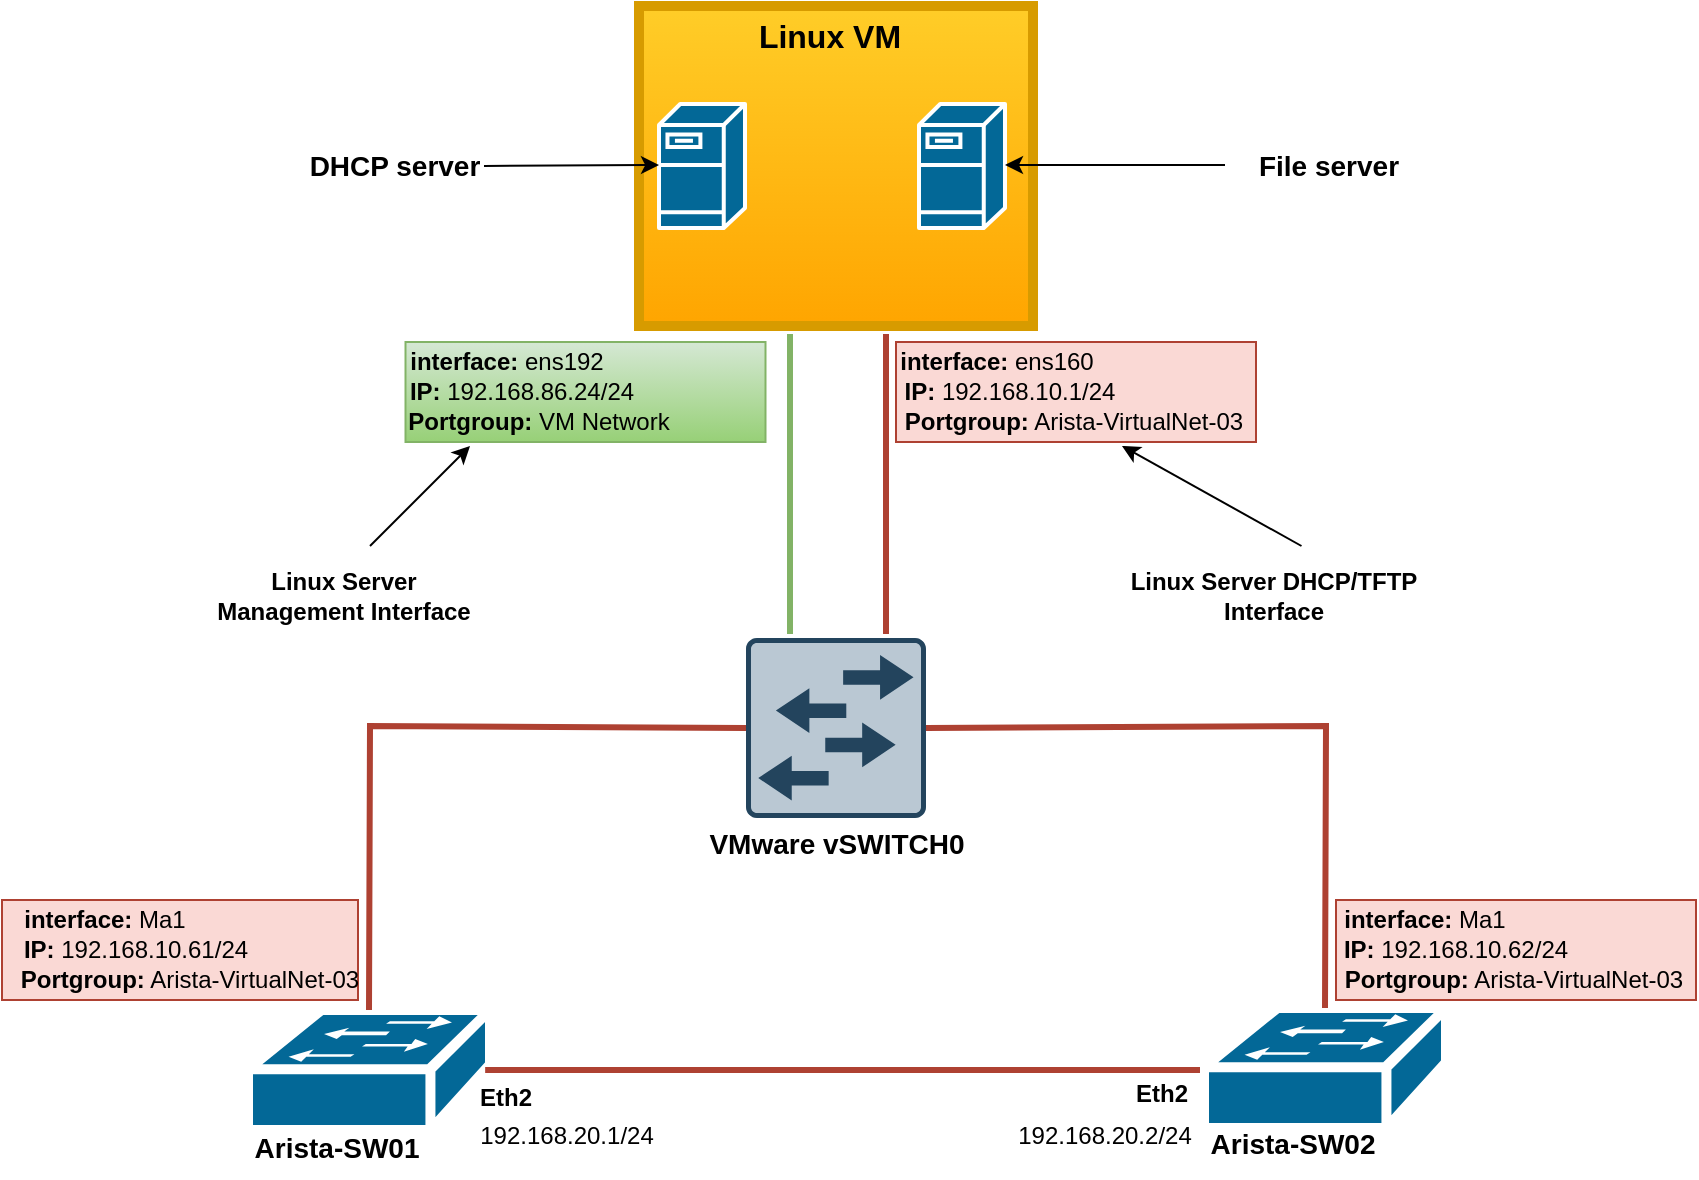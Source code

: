 <mxfile version="22.1.16" type="github">
  <diagram name="Page-1" id="9DRgU3y03HpOURzVbDyi">
    <mxGraphModel dx="854" dy="882" grid="1" gridSize="10" guides="1" tooltips="1" connect="1" arrows="1" fold="1" page="1" pageScale="1" pageWidth="850" pageHeight="1100" math="0" shadow="0">
      <root>
        <mxCell id="0" />
        <mxCell id="1" parent="0" />
        <mxCell id="HtBwGj3hURQWVsLVLvMj-8" value="" style="rounded=0;whiteSpace=wrap;html=1;fillColor=#fad9d5;strokeColor=#ae4132;" vertex="1" parent="1">
          <mxGeometry x="447" y="288" width="180" height="50" as="geometry" />
        </mxCell>
        <mxCell id="CiJ1i-YsuGAtSJoDgXCd-7" value="" style="rounded=0;whiteSpace=wrap;html=1;fillColor=#ffcd28;strokeColor=#d79b00;gradientColor=#ffa500;strokeWidth=5;" parent="1" vertex="1">
          <mxGeometry x="318.5" y="120" width="197" height="160" as="geometry" />
        </mxCell>
        <mxCell id="CiJ1i-YsuGAtSJoDgXCd-1" value="" style="shape=mxgraph.cisco.switches.workgroup_switch;sketch=0;html=1;pointerEvents=1;dashed=0;fillColor=#036897;strokeColor=#ffffff;strokeWidth=5;verticalLabelPosition=bottom;verticalAlign=top;align=center;outlineConnect=0;" parent="1" vertex="1">
          <mxGeometry x="123" y="622" width="121" height="60" as="geometry" />
        </mxCell>
        <mxCell id="CiJ1i-YsuGAtSJoDgXCd-2" value="" style="shape=mxgraph.cisco.switches.workgroup_switch;sketch=0;html=1;pointerEvents=1;dashed=0;fillColor=#036897;strokeColor=#ffffff;strokeWidth=5;verticalLabelPosition=bottom;verticalAlign=top;align=center;outlineConnect=0;" parent="1" vertex="1">
          <mxGeometry x="601" y="621" width="121" height="60" as="geometry" />
        </mxCell>
        <mxCell id="CiJ1i-YsuGAtSJoDgXCd-4" value="" style="shape=mxgraph.cisco.servers.fileserver;sketch=0;html=1;pointerEvents=1;dashed=0;fillColor=#036897;strokeColor=#ffffff;strokeWidth=2;verticalLabelPosition=bottom;verticalAlign=top;align=center;outlineConnect=0;" parent="1" vertex="1">
          <mxGeometry x="458.5" y="169" width="43" height="62" as="geometry" />
        </mxCell>
        <mxCell id="CiJ1i-YsuGAtSJoDgXCd-6" value="" style="shape=mxgraph.cisco.servers.fileserver;sketch=0;html=1;pointerEvents=1;dashed=0;fillColor=#036897;strokeColor=#ffffff;strokeWidth=2;verticalLabelPosition=bottom;verticalAlign=top;align=center;outlineConnect=0;" parent="1" vertex="1">
          <mxGeometry x="328.5" y="169" width="43" height="62" as="geometry" />
        </mxCell>
        <mxCell id="CiJ1i-YsuGAtSJoDgXCd-10" value="" style="sketch=0;points=[[0.015,0.015,0],[0.985,0.015,0],[0.985,0.985,0],[0.015,0.985,0],[0.25,0,0],[0.5,0,0],[0.75,0,0],[1,0.25,0],[1,0.5,0],[1,0.75,0],[0.75,1,0],[0.5,1,0],[0.25,1,0],[0,0.75,0],[0,0.5,0],[0,0.25,0]];verticalLabelPosition=bottom;html=1;verticalAlign=top;aspect=fixed;align=center;pointerEvents=1;shape=mxgraph.cisco19.rect;prIcon=workgroup_switch;fillColor=#bac8d3;strokeColor=#23445d;strokeWidth=5;" parent="1" vertex="1">
          <mxGeometry x="372" y="436" width="90" height="90" as="geometry" />
        </mxCell>
        <mxCell id="zeqbED41Bp9Iw7lIOBef-1" value="&lt;b&gt;&lt;font style=&quot;font-size: 14px;&quot;&gt;Arista-SW01&lt;/font&gt;&lt;/b&gt;" style="text;strokeColor=none;align=center;fillColor=none;html=1;verticalAlign=middle;whiteSpace=wrap;rounded=0;" parent="1" vertex="1">
          <mxGeometry x="123" y="676" width="89" height="30" as="geometry" />
        </mxCell>
        <mxCell id="zeqbED41Bp9Iw7lIOBef-2" value="&lt;b&gt;&lt;font style=&quot;font-size: 14px;&quot;&gt;Arista-SW02&lt;/font&gt;&lt;/b&gt;" style="text;strokeColor=none;align=center;fillColor=none;html=1;verticalAlign=middle;whiteSpace=wrap;rounded=0;" parent="1" vertex="1">
          <mxGeometry x="601" y="674" width="89" height="30" as="geometry" />
        </mxCell>
        <mxCell id="zeqbED41Bp9Iw7lIOBef-3" value="&lt;b style=&quot;font-size: 14px;&quot;&gt;VMware vSWITCH0&lt;br&gt;&lt;/b&gt;" style="text;strokeColor=none;align=center;fillColor=none;html=1;verticalAlign=middle;whiteSpace=wrap;rounded=0;" parent="1" vertex="1">
          <mxGeometry x="331.75" y="528" width="170.5" height="22" as="geometry" />
        </mxCell>
        <mxCell id="zeqbED41Bp9Iw7lIOBef-4" value="" style="edgeStyle=none;orthogonalLoop=1;jettySize=auto;html=1;rounded=0;exitX=1;exitY=0.5;exitDx=0;exitDy=0;" parent="1" source="zeqbED41Bp9Iw7lIOBef-5" edge="1">
          <mxGeometry width="80" relative="1" as="geometry">
            <mxPoint x="248.5" y="199.5" as="sourcePoint" />
            <mxPoint x="328.5" y="199.5" as="targetPoint" />
            <Array as="points" />
          </mxGeometry>
        </mxCell>
        <mxCell id="zeqbED41Bp9Iw7lIOBef-5" value="&lt;b&gt;&lt;font style=&quot;font-size: 14px;&quot;&gt;DHCP server&lt;/font&gt;&lt;/b&gt;" style="text;strokeColor=none;align=center;fillColor=none;html=1;verticalAlign=middle;whiteSpace=wrap;rounded=0;" parent="1" vertex="1">
          <mxGeometry x="152" y="185" width="89" height="30" as="geometry" />
        </mxCell>
        <mxCell id="zeqbED41Bp9Iw7lIOBef-6" value="&lt;b&gt;&lt;font style=&quot;font-size: 14px;&quot;&gt;File server&lt;/font&gt;&lt;/b&gt;" style="text;strokeColor=none;align=center;fillColor=none;html=1;verticalAlign=middle;whiteSpace=wrap;rounded=0;" parent="1" vertex="1">
          <mxGeometry x="619" y="185" width="89" height="30" as="geometry" />
        </mxCell>
        <mxCell id="zeqbED41Bp9Iw7lIOBef-7" value="" style="edgeStyle=none;orthogonalLoop=1;jettySize=auto;html=1;rounded=0;" parent="1" edge="1">
          <mxGeometry width="80" relative="1" as="geometry">
            <mxPoint x="611.5" y="199.5" as="sourcePoint" />
            <mxPoint x="501.5" y="199.5" as="targetPoint" />
            <Array as="points" />
          </mxGeometry>
        </mxCell>
        <mxCell id="zeqbED41Bp9Iw7lIOBef-8" value="&lt;b&gt;&lt;font style=&quot;font-size: 16px;&quot;&gt;Linux VM&lt;/font&gt;&lt;/b&gt;" style="text;strokeColor=none;align=center;fillColor=none;html=1;verticalAlign=middle;whiteSpace=wrap;rounded=0;" parent="1" vertex="1">
          <mxGeometry x="369" y="120" width="90" height="30" as="geometry" />
        </mxCell>
        <mxCell id="zeqbED41Bp9Iw7lIOBef-9" value="&lt;b&gt;interface:&lt;/b&gt; ens160" style="text;strokeColor=none;align=center;fillColor=none;html=1;verticalAlign=middle;whiteSpace=wrap;rounded=0;" parent="1" vertex="1">
          <mxGeometry x="448" y="288" width="99" height="20" as="geometry" />
        </mxCell>
        <mxCell id="zeqbED41Bp9Iw7lIOBef-12" value="&lt;b&gt;IP:&lt;/b&gt; 192.168.10.1/24" style="text;strokeColor=none;align=center;fillColor=none;html=1;verticalAlign=middle;whiteSpace=wrap;rounded=0;" parent="1" vertex="1">
          <mxGeometry x="447" y="298" width="114.25" height="30" as="geometry" />
        </mxCell>
        <mxCell id="zeqbED41Bp9Iw7lIOBef-15" value="&lt;b&gt;Eth2&lt;/b&gt;" style="text;strokeColor=none;align=center;fillColor=none;html=1;verticalAlign=middle;whiteSpace=wrap;rounded=0;" parent="1" vertex="1">
          <mxGeometry x="232.25" y="656" width="40" height="20" as="geometry" />
        </mxCell>
        <mxCell id="zeqbED41Bp9Iw7lIOBef-19" value="192.168.20.2/24" style="text;strokeColor=none;align=center;fillColor=none;html=1;verticalAlign=middle;whiteSpace=wrap;rounded=0;" parent="1" vertex="1">
          <mxGeometry x="500.5" y="670" width="100.5" height="30" as="geometry" />
        </mxCell>
        <mxCell id="zeqbED41Bp9Iw7lIOBef-20" value="192.168.20.1/24" style="text;strokeColor=none;align=center;fillColor=none;html=1;verticalAlign=middle;whiteSpace=wrap;rounded=0;" parent="1" vertex="1">
          <mxGeometry x="232" y="670" width="100.5" height="30" as="geometry" />
        </mxCell>
        <mxCell id="HtBwGj3hURQWVsLVLvMj-3" value="" style="shape=image;html=1;verticalAlign=top;verticalLabelPosition=bottom;labelBackgroundColor=#ffffff;imageAspect=0;aspect=fixed;image=https://cdn1.iconfinder.com/data/icons/unicons-line-vol-4/24/linux-128.png;imageBackground=none;" vertex="1" parent="1">
          <mxGeometry x="346" y="150" width="130" height="130" as="geometry" />
        </mxCell>
        <mxCell id="HtBwGj3hURQWVsLVLvMj-9" value="&lt;b&gt;Portgroup:&lt;/b&gt; Arista-VirtualNet-03" style="text;strokeColor=none;align=center;fillColor=none;html=1;verticalAlign=middle;whiteSpace=wrap;rounded=0;" vertex="1" parent="1">
          <mxGeometry x="446" y="318" width="180" height="20" as="geometry" />
        </mxCell>
        <mxCell id="HtBwGj3hURQWVsLVLvMj-15" value="" style="rounded=0;whiteSpace=wrap;html=1;fillColor=#d5e8d4;gradientColor=#97d077;strokeColor=#82b366;" vertex="1" parent="1">
          <mxGeometry x="201.75" y="288" width="180" height="50" as="geometry" />
        </mxCell>
        <mxCell id="HtBwGj3hURQWVsLVLvMj-16" value="&lt;b&gt;interface:&lt;/b&gt; ens192" style="text;strokeColor=none;align=center;fillColor=none;html=1;verticalAlign=middle;whiteSpace=wrap;rounded=0;" vertex="1" parent="1">
          <mxGeometry x="202.75" y="288" width="99" height="20" as="geometry" />
        </mxCell>
        <mxCell id="HtBwGj3hURQWVsLVLvMj-17" value="&lt;b&gt;IP:&lt;/b&gt; 192.168.86.24/24" style="text;strokeColor=none;align=center;fillColor=none;html=1;verticalAlign=middle;whiteSpace=wrap;rounded=0;" vertex="1" parent="1">
          <mxGeometry x="199.75" y="298" width="120.25" height="30" as="geometry" />
        </mxCell>
        <mxCell id="HtBwGj3hURQWVsLVLvMj-18" value="&lt;b&gt;Portgroup:&lt;/b&gt;&amp;nbsp;VM Network" style="text;strokeColor=none;align=center;fillColor=none;html=1;verticalAlign=middle;whiteSpace=wrap;rounded=0;" vertex="1" parent="1">
          <mxGeometry x="198.75" y="318" width="138.75" height="20" as="geometry" />
        </mxCell>
        <mxCell id="HtBwGj3hURQWVsLVLvMj-21" value="" style="endArrow=none;html=1;rounded=0;entryX=0.363;entryY=1.016;entryDx=0;entryDy=0;entryPerimeter=0;strokeWidth=3;fillColor=#fad9d5;strokeColor=#ae4132;" edge="1" parent="1">
          <mxGeometry width="50" height="50" relative="1" as="geometry">
            <mxPoint x="442" y="434" as="sourcePoint" />
            <mxPoint x="442" y="284" as="targetPoint" />
          </mxGeometry>
        </mxCell>
        <mxCell id="HtBwGj3hURQWVsLVLvMj-22" value="" style="endArrow=none;html=1;rounded=0;exitX=0.5;exitY=1;exitDx=0;exitDy=0;strokeWidth=3;entryX=0.98;entryY=0.5;entryDx=0;entryDy=0;entryPerimeter=0;fillColor=#fad9d5;strokeColor=#ae4132;" edge="1" parent="1" target="CiJ1i-YsuGAtSJoDgXCd-1">
          <mxGeometry width="50" height="50" relative="1" as="geometry">
            <mxPoint x="599" y="652" as="sourcePoint" />
            <mxPoint x="282" y="770" as="targetPoint" />
          </mxGeometry>
        </mxCell>
        <mxCell id="HtBwGj3hURQWVsLVLvMj-23" value="" style="endArrow=none;html=1;rounded=0;entryX=0;entryY=0.5;entryDx=0;entryDy=0;entryPerimeter=0;exitX=0.5;exitY=0;exitDx=0;exitDy=0;exitPerimeter=0;strokeWidth=3;fillColor=#fad9d5;strokeColor=#ae4132;" edge="1" parent="1" source="CiJ1i-YsuGAtSJoDgXCd-1" target="CiJ1i-YsuGAtSJoDgXCd-10">
          <mxGeometry width="50" height="50" relative="1" as="geometry">
            <mxPoint x="392" y="838" as="sourcePoint" />
            <mxPoint x="393" y="682" as="targetPoint" />
            <Array as="points">
              <mxPoint x="184" y="480" />
            </Array>
          </mxGeometry>
        </mxCell>
        <mxCell id="HtBwGj3hURQWVsLVLvMj-24" value="" style="endArrow=none;html=1;rounded=0;entryX=0.5;entryY=0;entryDx=0;entryDy=0;entryPerimeter=0;exitX=1;exitY=0.5;exitDx=0;exitDy=0;exitPerimeter=0;strokeWidth=3;fillColor=#fad9d5;strokeColor=#ae4132;" edge="1" parent="1" source="CiJ1i-YsuGAtSJoDgXCd-10" target="CiJ1i-YsuGAtSJoDgXCd-2">
          <mxGeometry width="50" height="50" relative="1" as="geometry">
            <mxPoint x="472" y="466" as="sourcePoint" />
            <mxPoint x="473" y="310" as="targetPoint" />
            <Array as="points">
              <mxPoint x="662" y="480" />
            </Array>
          </mxGeometry>
        </mxCell>
        <mxCell id="HtBwGj3hURQWVsLVLvMj-25" value="" style="endArrow=none;html=1;rounded=0;entryX=0.363;entryY=1.016;entryDx=0;entryDy=0;entryPerimeter=0;strokeWidth=3;fillColor=#d5e8d4;gradientColor=#97d077;strokeColor=#82b366;" edge="1" parent="1">
          <mxGeometry width="50" height="50" relative="1" as="geometry">
            <mxPoint x="394" y="434" as="sourcePoint" />
            <mxPoint x="394" y="284" as="targetPoint" />
          </mxGeometry>
        </mxCell>
        <mxCell id="HtBwGj3hURQWVsLVLvMj-26" value="" style="rounded=0;whiteSpace=wrap;html=1;fillColor=#fad9d5;strokeColor=#ae4132;" vertex="1" parent="1">
          <mxGeometry x="667" y="567" width="180" height="50" as="geometry" />
        </mxCell>
        <mxCell id="HtBwGj3hURQWVsLVLvMj-27" value="&lt;b&gt;interface:&lt;/b&gt;&amp;nbsp;Ma1" style="text;strokeColor=none;align=center;fillColor=none;html=1;verticalAlign=middle;whiteSpace=wrap;rounded=0;" vertex="1" parent="1">
          <mxGeometry x="667" y="567" width="88.5" height="20" as="geometry" />
        </mxCell>
        <mxCell id="HtBwGj3hURQWVsLVLvMj-28" value="&lt;b&gt;IP:&lt;/b&gt; 192.168.10.62/24" style="text;strokeColor=none;align=center;fillColor=none;html=1;verticalAlign=middle;whiteSpace=wrap;rounded=0;" vertex="1" parent="1">
          <mxGeometry x="667" y="577" width="119.5" height="30" as="geometry" />
        </mxCell>
        <mxCell id="HtBwGj3hURQWVsLVLvMj-29" value="&lt;b&gt;Portgroup:&lt;/b&gt; Arista-VirtualNet-03" style="text;strokeColor=none;align=center;fillColor=none;html=1;verticalAlign=middle;whiteSpace=wrap;rounded=0;" vertex="1" parent="1">
          <mxGeometry x="666" y="597" width="180" height="20" as="geometry" />
        </mxCell>
        <mxCell id="HtBwGj3hURQWVsLVLvMj-31" value="" style="rounded=0;whiteSpace=wrap;html=1;fillColor=#fad9d5;strokeColor=#ae4132;" vertex="1" parent="1">
          <mxGeometry y="567" width="178" height="50" as="geometry" />
        </mxCell>
        <mxCell id="HtBwGj3hURQWVsLVLvMj-32" value="&lt;b&gt;interface:&lt;/b&gt;&amp;nbsp;Ma1" style="text;strokeColor=none;align=center;fillColor=none;html=1;verticalAlign=middle;whiteSpace=wrap;rounded=0;" vertex="1" parent="1">
          <mxGeometry x="7" y="567" width="88.5" height="20" as="geometry" />
        </mxCell>
        <mxCell id="HtBwGj3hURQWVsLVLvMj-33" value="&lt;b&gt;IP:&lt;/b&gt; 192.168.10.61/24" style="text;strokeColor=none;align=center;fillColor=none;html=1;verticalAlign=middle;whiteSpace=wrap;rounded=0;" vertex="1" parent="1">
          <mxGeometry x="7" y="577" width="119.5" height="30" as="geometry" />
        </mxCell>
        <mxCell id="HtBwGj3hURQWVsLVLvMj-34" value="&lt;b&gt;Portgroup:&lt;/b&gt; Arista-VirtualNet-03" style="text;strokeColor=none;align=center;fillColor=none;html=1;verticalAlign=middle;whiteSpace=wrap;rounded=0;" vertex="1" parent="1">
          <mxGeometry x="4" y="597" width="180" height="20" as="geometry" />
        </mxCell>
        <mxCell id="HtBwGj3hURQWVsLVLvMj-35" value="&lt;b&gt;Eth2&lt;/b&gt;" style="text;strokeColor=none;align=center;fillColor=none;html=1;verticalAlign=middle;whiteSpace=wrap;rounded=0;" vertex="1" parent="1">
          <mxGeometry x="560" y="654" width="40" height="20" as="geometry" />
        </mxCell>
        <mxCell id="HtBwGj3hURQWVsLVLvMj-36" value="" style="endArrow=classic;html=1;rounded=0;" edge="1" parent="1">
          <mxGeometry width="50" height="50" relative="1" as="geometry">
            <mxPoint x="184" y="390" as="sourcePoint" />
            <mxPoint x="234" y="340" as="targetPoint" />
          </mxGeometry>
        </mxCell>
        <mxCell id="HtBwGj3hURQWVsLVLvMj-37" value="Linux Server Management Interface" style="text;strokeColor=none;align=center;fillColor=none;html=1;verticalAlign=middle;whiteSpace=wrap;rounded=0;fontStyle=1" vertex="1" parent="1">
          <mxGeometry x="95.5" y="400" width="150" height="30" as="geometry" />
        </mxCell>
        <mxCell id="HtBwGj3hURQWVsLVLvMj-38" value="" style="endArrow=classic;html=1;rounded=0;" edge="1" parent="1">
          <mxGeometry width="50" height="50" relative="1" as="geometry">
            <mxPoint x="649.75" y="390" as="sourcePoint" />
            <mxPoint x="560" y="340" as="targetPoint" />
          </mxGeometry>
        </mxCell>
        <mxCell id="HtBwGj3hURQWVsLVLvMj-39" value="Linux Server DHCP/TFTP Interface" style="text;strokeColor=none;align=center;fillColor=none;html=1;verticalAlign=middle;whiteSpace=wrap;rounded=0;fontStyle=1" vertex="1" parent="1">
          <mxGeometry x="561.25" y="400" width="150" height="30" as="geometry" />
        </mxCell>
      </root>
    </mxGraphModel>
  </diagram>
</mxfile>
